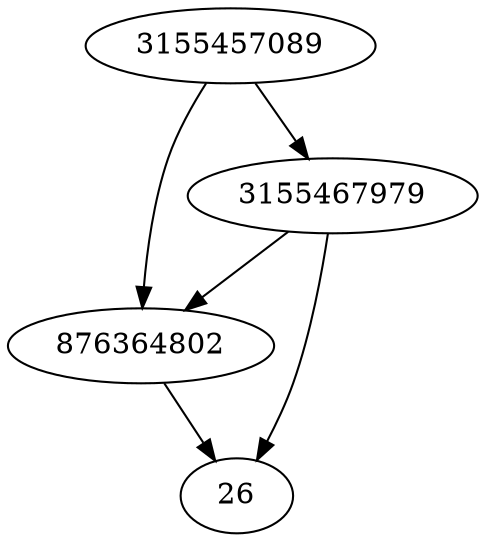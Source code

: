 strict digraph  {
3155457089;
26;
876364802;
3155467979;
3155457089 -> 3155467979;
3155457089 -> 876364802;
876364802 -> 26;
3155467979 -> 26;
3155467979 -> 876364802;
}
